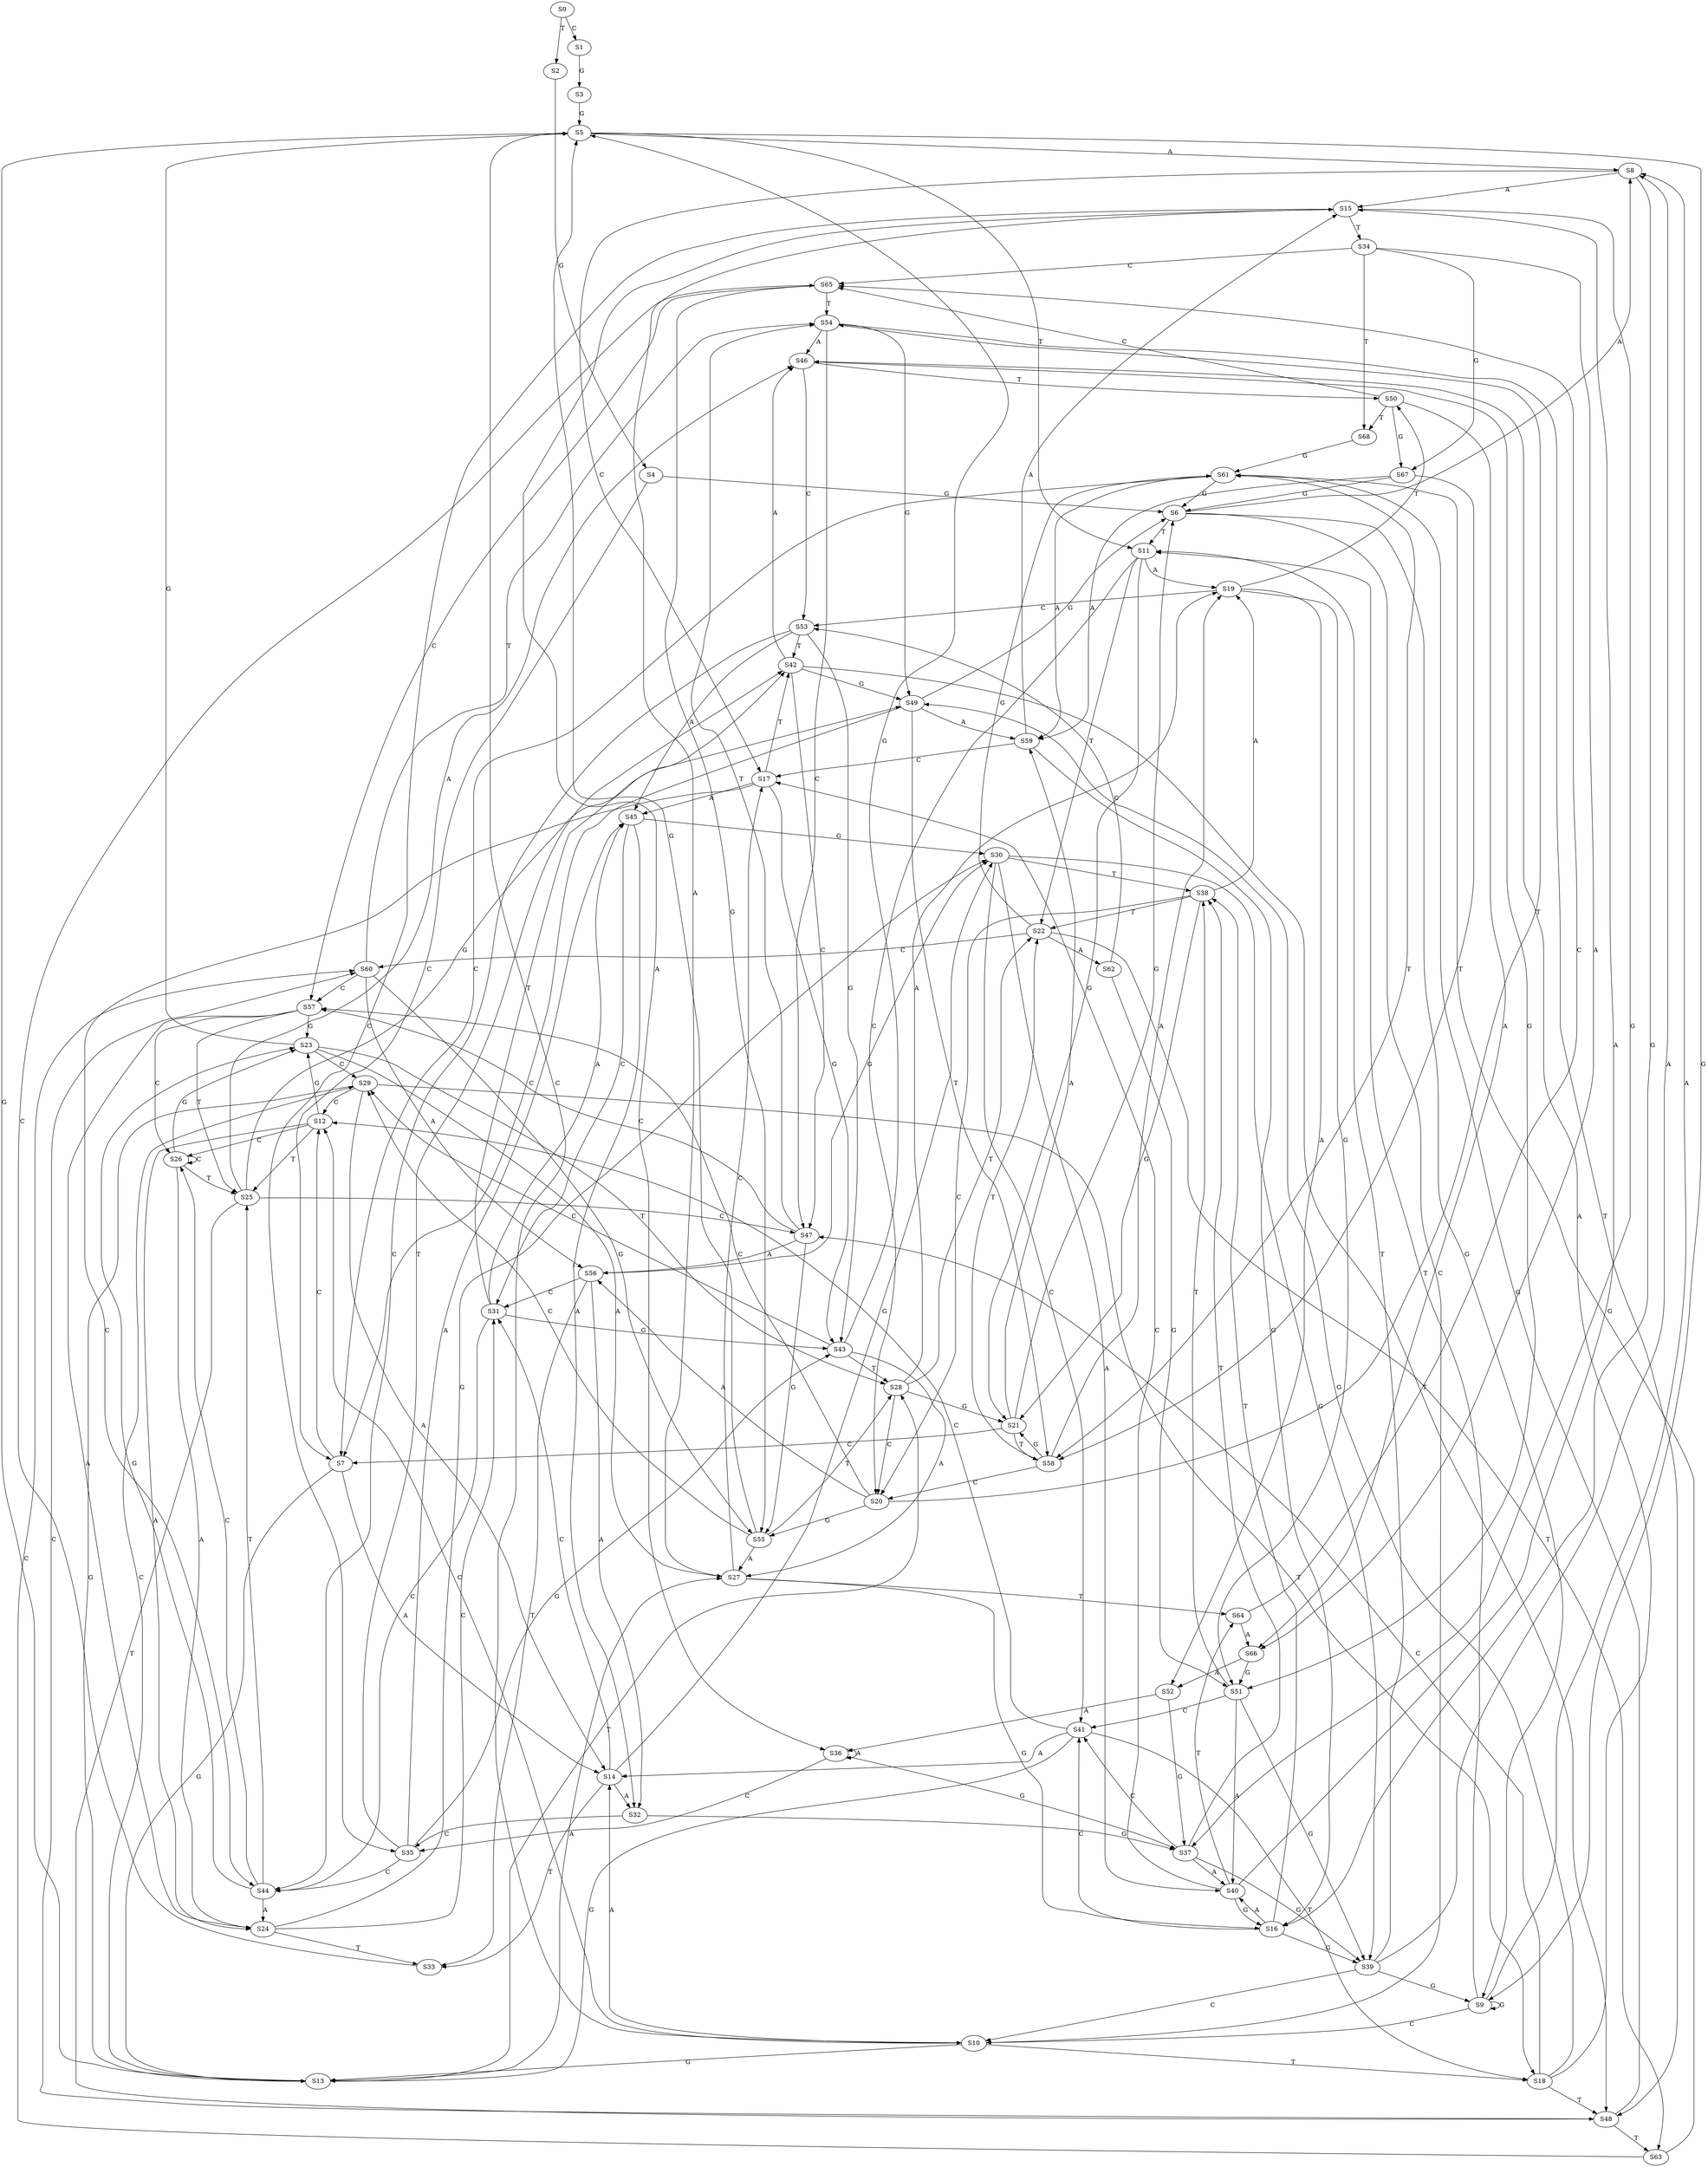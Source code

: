 strict digraph  {
	S0 -> S1 [ label = C ];
	S0 -> S2 [ label = T ];
	S1 -> S3 [ label = G ];
	S2 -> S4 [ label = G ];
	S3 -> S5 [ label = G ];
	S4 -> S6 [ label = G ];
	S4 -> S7 [ label = C ];
	S5 -> S8 [ label = A ];
	S5 -> S9 [ label = G ];
	S5 -> S10 [ label = C ];
	S5 -> S11 [ label = T ];
	S6 -> S9 [ label = G ];
	S6 -> S10 [ label = C ];
	S6 -> S8 [ label = A ];
	S6 -> S11 [ label = T ];
	S7 -> S12 [ label = C ];
	S7 -> S13 [ label = G ];
	S7 -> S14 [ label = A ];
	S8 -> S15 [ label = A ];
	S8 -> S16 [ label = G ];
	S8 -> S17 [ label = C ];
	S9 -> S11 [ label = T ];
	S9 -> S10 [ label = C ];
	S9 -> S9 [ label = G ];
	S9 -> S8 [ label = A ];
	S10 -> S18 [ label = T ];
	S10 -> S12 [ label = C ];
	S10 -> S14 [ label = A ];
	S10 -> S13 [ label = G ];
	S11 -> S19 [ label = A ];
	S11 -> S20 [ label = C ];
	S11 -> S21 [ label = G ];
	S11 -> S22 [ label = T ];
	S12 -> S23 [ label = G ];
	S12 -> S24 [ label = A ];
	S12 -> S25 [ label = T ];
	S12 -> S26 [ label = C ];
	S13 -> S5 [ label = G ];
	S13 -> S27 [ label = A ];
	S13 -> S28 [ label = T ];
	S13 -> S29 [ label = C ];
	S14 -> S30 [ label = G ];
	S14 -> S31 [ label = C ];
	S14 -> S32 [ label = A ];
	S14 -> S33 [ label = T ];
	S15 -> S34 [ label = T ];
	S15 -> S35 [ label = C ];
	S15 -> S36 [ label = A ];
	S15 -> S37 [ label = G ];
	S16 -> S38 [ label = T ];
	S16 -> S39 [ label = G ];
	S16 -> S40 [ label = A ];
	S16 -> S41 [ label = C ];
	S17 -> S42 [ label = T ];
	S17 -> S43 [ label = G ];
	S17 -> S44 [ label = C ];
	S17 -> S45 [ label = A ];
	S18 -> S46 [ label = A ];
	S18 -> S47 [ label = C ];
	S18 -> S48 [ label = T ];
	S18 -> S49 [ label = G ];
	S19 -> S50 [ label = T ];
	S19 -> S51 [ label = G ];
	S19 -> S52 [ label = A ];
	S19 -> S53 [ label = C ];
	S20 -> S54 [ label = T ];
	S20 -> S55 [ label = G ];
	S20 -> S56 [ label = A ];
	S20 -> S57 [ label = C ];
	S21 -> S58 [ label = T ];
	S21 -> S6 [ label = G ];
	S21 -> S59 [ label = A ];
	S21 -> S7 [ label = C ];
	S22 -> S60 [ label = C ];
	S22 -> S61 [ label = G ];
	S22 -> S62 [ label = A ];
	S22 -> S63 [ label = T ];
	S23 -> S27 [ label = A ];
	S23 -> S5 [ label = G ];
	S23 -> S28 [ label = T ];
	S23 -> S29 [ label = C ];
	S24 -> S30 [ label = G ];
	S24 -> S33 [ label = T ];
	S24 -> S31 [ label = C ];
	S25 -> S49 [ label = G ];
	S25 -> S47 [ label = C ];
	S25 -> S48 [ label = T ];
	S25 -> S46 [ label = A ];
	S26 -> S23 [ label = G ];
	S26 -> S26 [ label = C ];
	S26 -> S24 [ label = A ];
	S26 -> S25 [ label = T ];
	S27 -> S15 [ label = A ];
	S27 -> S17 [ label = C ];
	S27 -> S16 [ label = G ];
	S27 -> S64 [ label = T ];
	S28 -> S20 [ label = C ];
	S28 -> S19 [ label = A ];
	S28 -> S21 [ label = G ];
	S28 -> S22 [ label = T ];
	S29 -> S13 [ label = G ];
	S29 -> S18 [ label = T ];
	S29 -> S12 [ label = C ];
	S29 -> S14 [ label = A ];
	S30 -> S39 [ label = G ];
	S30 -> S38 [ label = T ];
	S30 -> S40 [ label = A ];
	S30 -> S41 [ label = C ];
	S31 -> S42 [ label = T ];
	S31 -> S44 [ label = C ];
	S31 -> S45 [ label = A ];
	S31 -> S43 [ label = G ];
	S32 -> S37 [ label = G ];
	S32 -> S35 [ label = C ];
	S33 -> S65 [ label = C ];
	S34 -> S66 [ label = A ];
	S34 -> S65 [ label = C ];
	S34 -> S67 [ label = G ];
	S34 -> S68 [ label = T ];
	S35 -> S45 [ label = A ];
	S35 -> S44 [ label = C ];
	S35 -> S43 [ label = G ];
	S35 -> S42 [ label = T ];
	S36 -> S37 [ label = G ];
	S36 -> S35 [ label = C ];
	S36 -> S36 [ label = A ];
	S37 -> S38 [ label = T ];
	S37 -> S40 [ label = A ];
	S37 -> S41 [ label = C ];
	S37 -> S39 [ label = G ];
	S38 -> S19 [ label = A ];
	S38 -> S20 [ label = C ];
	S38 -> S21 [ label = G ];
	S38 -> S22 [ label = T ];
	S39 -> S8 [ label = A ];
	S39 -> S9 [ label = G ];
	S39 -> S11 [ label = T ];
	S39 -> S10 [ label = C ];
	S40 -> S15 [ label = A ];
	S40 -> S17 [ label = C ];
	S40 -> S64 [ label = T ];
	S40 -> S16 [ label = G ];
	S41 -> S12 [ label = C ];
	S41 -> S14 [ label = A ];
	S41 -> S13 [ label = G ];
	S41 -> S18 [ label = T ];
	S42 -> S46 [ label = A ];
	S42 -> S47 [ label = C ];
	S42 -> S48 [ label = T ];
	S42 -> S49 [ label = G ];
	S43 -> S5 [ label = G ];
	S43 -> S27 [ label = A ];
	S43 -> S28 [ label = T ];
	S43 -> S29 [ label = C ];
	S44 -> S26 [ label = C ];
	S44 -> S24 [ label = A ];
	S44 -> S25 [ label = T ];
	S44 -> S23 [ label = G ];
	S45 -> S30 [ label = G ];
	S45 -> S31 [ label = C ];
	S45 -> S32 [ label = A ];
	S46 -> S51 [ label = G ];
	S46 -> S50 [ label = T ];
	S46 -> S53 [ label = C ];
	S47 -> S54 [ label = T ];
	S47 -> S55 [ label = G ];
	S47 -> S57 [ label = C ];
	S47 -> S56 [ label = A ];
	S48 -> S60 [ label = C ];
	S48 -> S63 [ label = T ];
	S48 -> S61 [ label = G ];
	S49 -> S59 [ label = A ];
	S49 -> S7 [ label = C ];
	S49 -> S6 [ label = G ];
	S49 -> S58 [ label = T ];
	S50 -> S65 [ label = C ];
	S50 -> S66 [ label = A ];
	S50 -> S68 [ label = T ];
	S50 -> S67 [ label = G ];
	S51 -> S38 [ label = T ];
	S51 -> S40 [ label = A ];
	S51 -> S41 [ label = C ];
	S51 -> S39 [ label = G ];
	S52 -> S37 [ label = G ];
	S52 -> S36 [ label = A ];
	S53 -> S43 [ label = G ];
	S53 -> S42 [ label = T ];
	S53 -> S44 [ label = C ];
	S53 -> S45 [ label = A ];
	S54 -> S49 [ label = G ];
	S54 -> S47 [ label = C ];
	S54 -> S46 [ label = A ];
	S54 -> S48 [ label = T ];
	S55 -> S5 [ label = G ];
	S55 -> S28 [ label = T ];
	S55 -> S29 [ label = C ];
	S55 -> S27 [ label = A ];
	S56 -> S33 [ label = T ];
	S56 -> S31 [ label = C ];
	S56 -> S32 [ label = A ];
	S56 -> S30 [ label = G ];
	S57 -> S26 [ label = C ];
	S57 -> S24 [ label = A ];
	S57 -> S25 [ label = T ];
	S57 -> S23 [ label = G ];
	S58 -> S20 [ label = C ];
	S58 -> S22 [ label = T ];
	S58 -> S21 [ label = G ];
	S58 -> S19 [ label = A ];
	S59 -> S16 [ label = G ];
	S59 -> S17 [ label = C ];
	S59 -> S15 [ label = A ];
	S60 -> S56 [ label = A ];
	S60 -> S57 [ label = C ];
	S60 -> S55 [ label = G ];
	S60 -> S54 [ label = T ];
	S61 -> S6 [ label = G ];
	S61 -> S7 [ label = C ];
	S61 -> S58 [ label = T ];
	S61 -> S59 [ label = A ];
	S62 -> S53 [ label = C ];
	S62 -> S51 [ label = G ];
	S63 -> S61 [ label = G ];
	S63 -> S60 [ label = C ];
	S64 -> S66 [ label = A ];
	S64 -> S65 [ label = C ];
	S65 -> S57 [ label = C ];
	S65 -> S55 [ label = G ];
	S65 -> S54 [ label = T ];
	S66 -> S51 [ label = G ];
	S66 -> S52 [ label = A ];
	S67 -> S6 [ label = G ];
	S67 -> S59 [ label = A ];
	S67 -> S58 [ label = T ];
	S68 -> S61 [ label = G ];
}
